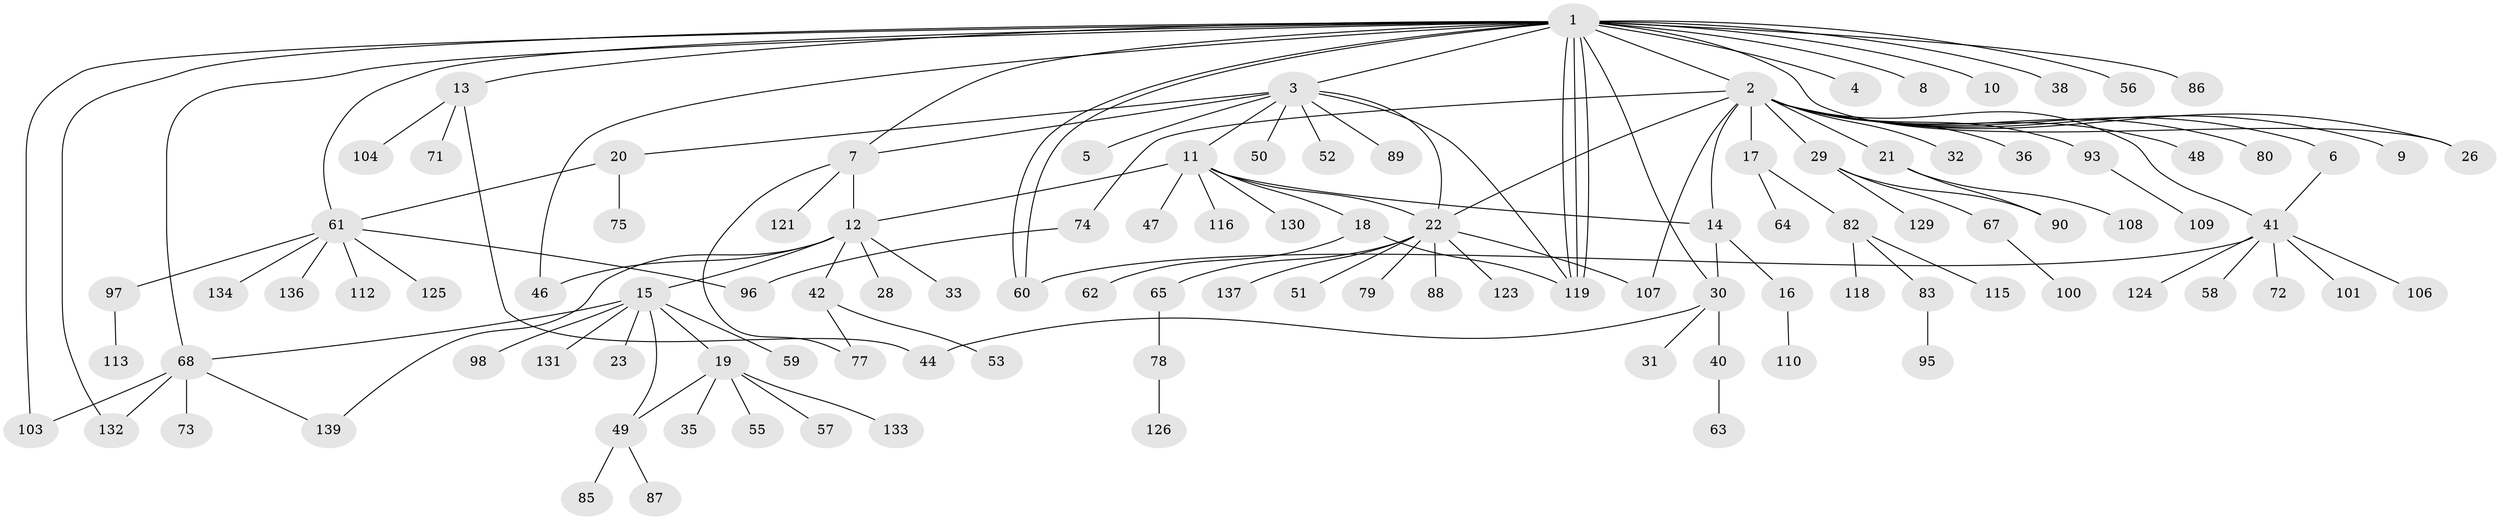 // original degree distribution, {24: 0.007142857142857143, 16: 0.007142857142857143, 11: 0.007142857142857143, 1: 0.5571428571428572, 2: 0.17857142857142858, 4: 0.05714285714285714, 9: 0.014285714285714285, 5: 0.04285714285714286, 8: 0.014285714285714285, 3: 0.08571428571428572, 6: 0.02142857142857143, 7: 0.007142857142857143}
// Generated by graph-tools (version 1.1) at 2025/11/02/27/25 16:11:15]
// undirected, 109 vertices, 134 edges
graph export_dot {
graph [start="1"]
  node [color=gray90,style=filled];
  1 [super="+43"];
  2 [super="+37"];
  3 [super="+34"];
  4;
  5;
  6 [super="+117"];
  7 [super="+54"];
  8;
  9;
  10 [super="+27"];
  11 [super="+81"];
  12 [super="+102"];
  13 [super="+24"];
  14 [super="+76"];
  15 [super="+45"];
  16 [super="+114"];
  17;
  18;
  19 [super="+39"];
  20;
  21;
  22 [super="+25"];
  23;
  26;
  28;
  29;
  30 [super="+122"];
  31;
  32;
  33;
  35;
  36;
  38;
  40 [super="+120"];
  41 [super="+92"];
  42;
  44 [super="+66"];
  46;
  47;
  48;
  49 [super="+69"];
  50;
  51;
  52;
  53;
  55 [super="+111"];
  56;
  57;
  58;
  59;
  60 [super="+99"];
  61 [super="+70"];
  62;
  63 [super="+84"];
  64;
  65 [super="+91"];
  67;
  68 [super="+135"];
  71;
  72;
  73;
  74;
  75;
  77 [super="+140"];
  78 [super="+105"];
  79;
  80;
  82 [super="+138"];
  83 [super="+94"];
  85;
  86;
  87;
  88;
  89;
  90;
  93;
  95;
  96;
  97;
  98;
  100;
  101;
  103 [super="+127"];
  104;
  106;
  107;
  108;
  109;
  110;
  112 [super="+128"];
  113;
  115;
  116;
  118;
  119;
  121;
  123;
  124;
  125;
  126;
  129;
  130;
  131;
  132;
  133;
  134;
  136;
  137;
  139;
  1 -- 2 [weight=2];
  1 -- 3;
  1 -- 4;
  1 -- 7;
  1 -- 8;
  1 -- 10;
  1 -- 13;
  1 -- 26;
  1 -- 30;
  1 -- 38;
  1 -- 46;
  1 -- 56;
  1 -- 60;
  1 -- 60;
  1 -- 61;
  1 -- 68;
  1 -- 86;
  1 -- 103;
  1 -- 119;
  1 -- 119;
  1 -- 119;
  1 -- 132;
  2 -- 6;
  2 -- 9;
  2 -- 14;
  2 -- 17;
  2 -- 21;
  2 -- 26;
  2 -- 29;
  2 -- 32;
  2 -- 36;
  2 -- 48;
  2 -- 74;
  2 -- 80;
  2 -- 93;
  2 -- 22;
  2 -- 41 [weight=2];
  2 -- 107;
  3 -- 5;
  3 -- 7;
  3 -- 11;
  3 -- 20;
  3 -- 50;
  3 -- 52;
  3 -- 89;
  3 -- 119;
  3 -- 22;
  6 -- 41;
  7 -- 12;
  7 -- 121;
  7 -- 77;
  11 -- 12;
  11 -- 14;
  11 -- 18;
  11 -- 22;
  11 -- 47;
  11 -- 116;
  11 -- 130;
  12 -- 15;
  12 -- 28;
  12 -- 33;
  12 -- 42;
  12 -- 46;
  12 -- 139;
  13 -- 44;
  13 -- 71;
  13 -- 104;
  14 -- 16;
  14 -- 30;
  15 -- 19;
  15 -- 23;
  15 -- 59;
  15 -- 98;
  15 -- 131;
  15 -- 68;
  15 -- 49;
  16 -- 110;
  17 -- 64;
  17 -- 82;
  18 -- 62;
  18 -- 119;
  19 -- 35;
  19 -- 55;
  19 -- 49;
  19 -- 133;
  19 -- 57;
  20 -- 61;
  20 -- 75;
  21 -- 90;
  21 -- 108;
  22 -- 107;
  22 -- 65;
  22 -- 137;
  22 -- 79;
  22 -- 51;
  22 -- 88;
  22 -- 123;
  29 -- 67;
  29 -- 90;
  29 -- 129;
  30 -- 31;
  30 -- 40;
  30 -- 44;
  40 -- 63;
  41 -- 58;
  41 -- 60;
  41 -- 72;
  41 -- 101;
  41 -- 106;
  41 -- 124;
  42 -- 53;
  42 -- 77;
  49 -- 85;
  49 -- 87;
  61 -- 96;
  61 -- 97;
  61 -- 134;
  61 -- 112;
  61 -- 136;
  61 -- 125;
  65 -- 78;
  67 -- 100;
  68 -- 73;
  68 -- 103;
  68 -- 132;
  68 -- 139;
  74 -- 96;
  78 -- 126;
  82 -- 83;
  82 -- 115;
  82 -- 118;
  83 -- 95;
  93 -- 109;
  97 -- 113;
}
